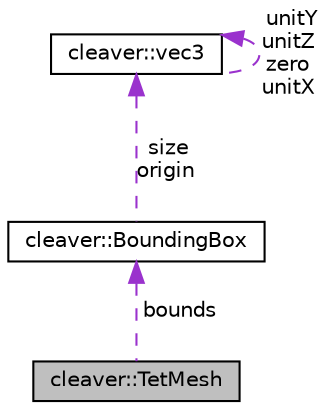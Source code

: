 digraph "cleaver::TetMesh"
{
  edge [fontname="Helvetica",fontsize="10",labelfontname="Helvetica",labelfontsize="10"];
  node [fontname="Helvetica",fontsize="10",shape=record];
  Node1 [label="cleaver::TetMesh",height=0.2,width=0.4,color="black", fillcolor="grey75", style="filled", fontcolor="black"];
  Node2 -> Node1 [dir="back",color="darkorchid3",fontsize="10",style="dashed",label=" bounds" ,fontname="Helvetica"];
  Node2 [label="cleaver::BoundingBox",height=0.2,width=0.4,color="black", fillcolor="white", style="filled",URL="$classcleaver_1_1_bounding_box.html"];
  Node3 -> Node2 [dir="back",color="darkorchid3",fontsize="10",style="dashed",label=" size\norigin" ,fontname="Helvetica"];
  Node3 [label="cleaver::vec3",height=0.2,width=0.4,color="black", fillcolor="white", style="filled",URL="$classcleaver_1_1vec3.html"];
  Node3 -> Node3 [dir="back",color="darkorchid3",fontsize="10",style="dashed",label=" unitY\nunitZ\nzero\nunitX" ,fontname="Helvetica"];
}
